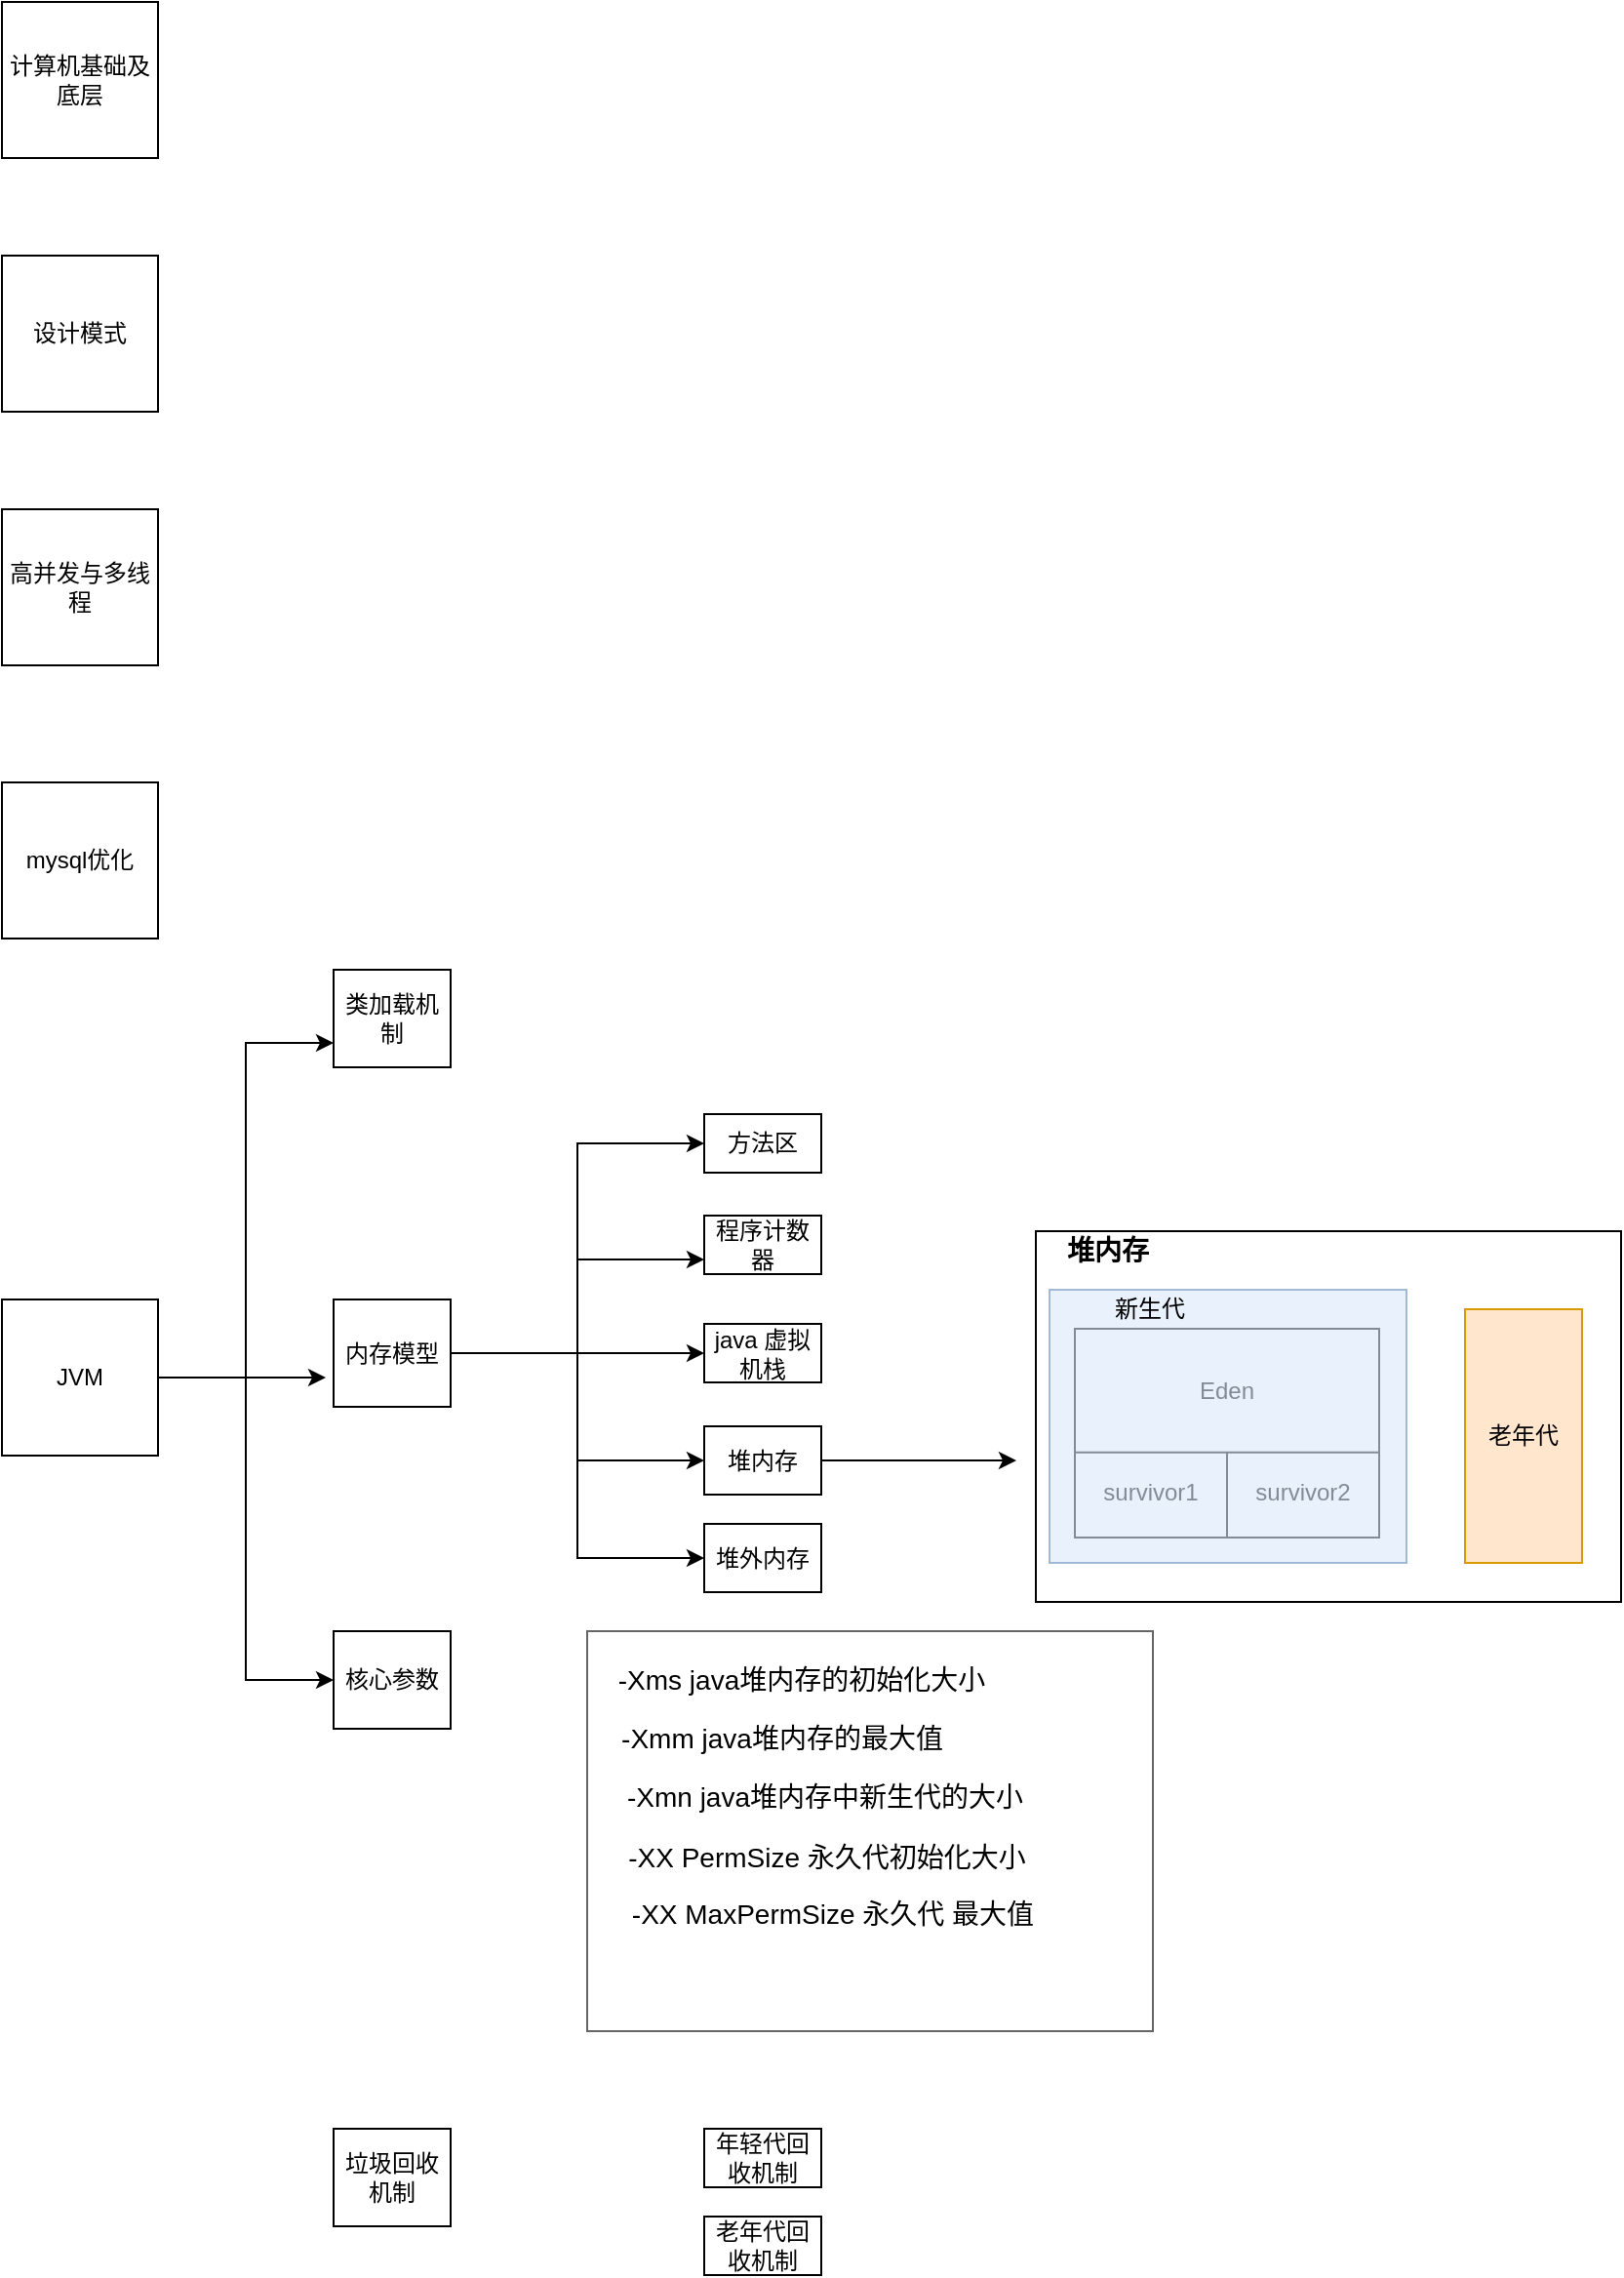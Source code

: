 <mxfile version="14.2.7" type="github">
  <diagram id="z3GyR7A54I9U31B_GoPv" name="Page-1">
    <mxGraphModel dx="942" dy="624" grid="1" gridSize="10" guides="1" tooltips="1" connect="1" arrows="1" fold="1" page="1" pageScale="1" pageWidth="827" pageHeight="1169" math="0" shadow="0">
      <root>
        <mxCell id="0" />
        <mxCell id="1" parent="0" />
        <mxCell id="F7ufn9WYuUFmv6JX8Vxq-1" value="计算机基础及底层" style="whiteSpace=wrap;html=1;aspect=fixed;" parent="1" vertex="1">
          <mxGeometry x="170" y="60" width="80" height="80" as="geometry" />
        </mxCell>
        <mxCell id="F7ufn9WYuUFmv6JX8Vxq-2" value="设计模式" style="whiteSpace=wrap;html=1;aspect=fixed;" parent="1" vertex="1">
          <mxGeometry x="170" y="190" width="80" height="80" as="geometry" />
        </mxCell>
        <mxCell id="F7ufn9WYuUFmv6JX8Vxq-3" value="高并发与多线程" style="whiteSpace=wrap;html=1;aspect=fixed;" parent="1" vertex="1">
          <mxGeometry x="170" y="320" width="80" height="80" as="geometry" />
        </mxCell>
        <mxCell id="F7ufn9WYuUFmv6JX8Vxq-4" value="mysql优化" style="whiteSpace=wrap;html=1;aspect=fixed;" parent="1" vertex="1">
          <mxGeometry x="170" y="460" width="80" height="80" as="geometry" />
        </mxCell>
        <mxCell id="in1QYTWhq0JFoHGU_2zg-88" style="edgeStyle=orthogonalEdgeStyle;rounded=0;orthogonalLoop=1;jettySize=auto;html=1;entryX=0;entryY=0.75;entryDx=0;entryDy=0;fontSize=14;" edge="1" parent="1" source="0BP6MFCRVOub9Gm3sT_m-1" target="in1QYTWhq0JFoHGU_2zg-9">
          <mxGeometry relative="1" as="geometry" />
        </mxCell>
        <mxCell id="in1QYTWhq0JFoHGU_2zg-89" style="edgeStyle=orthogonalEdgeStyle;rounded=0;orthogonalLoop=1;jettySize=auto;html=1;fontSize=14;" edge="1" parent="1">
          <mxGeometry relative="1" as="geometry">
            <mxPoint x="336" y="765" as="targetPoint" />
            <mxPoint x="256" y="765" as="sourcePoint" />
          </mxGeometry>
        </mxCell>
        <mxCell id="in1QYTWhq0JFoHGU_2zg-90" style="edgeStyle=orthogonalEdgeStyle;rounded=0;orthogonalLoop=1;jettySize=auto;html=1;exitX=1;exitY=0.5;exitDx=0;exitDy=0;entryX=0;entryY=0.5;entryDx=0;entryDy=0;fontSize=14;" edge="1" parent="1" source="0BP6MFCRVOub9Gm3sT_m-1" target="in1QYTWhq0JFoHGU_2zg-2">
          <mxGeometry relative="1" as="geometry" />
        </mxCell>
        <mxCell id="0BP6MFCRVOub9Gm3sT_m-1" value="JVM" style="whiteSpace=wrap;html=1;aspect=fixed;" parent="1" vertex="1">
          <mxGeometry x="170" y="725" width="80" height="80" as="geometry" />
        </mxCell>
        <mxCell id="in1QYTWhq0JFoHGU_2zg-91" style="edgeStyle=orthogonalEdgeStyle;rounded=0;orthogonalLoop=1;jettySize=auto;html=1;entryX=0;entryY=0.5;entryDx=0;entryDy=0;fontSize=14;" edge="1" parent="1" source="in1QYTWhq0JFoHGU_2zg-1" target="in1QYTWhq0JFoHGU_2zg-87">
          <mxGeometry relative="1" as="geometry" />
        </mxCell>
        <mxCell id="in1QYTWhq0JFoHGU_2zg-92" style="edgeStyle=orthogonalEdgeStyle;rounded=0;orthogonalLoop=1;jettySize=auto;html=1;entryX=0;entryY=0.75;entryDx=0;entryDy=0;fontSize=14;" edge="1" parent="1" source="in1QYTWhq0JFoHGU_2zg-1" target="in1QYTWhq0JFoHGU_2zg-11">
          <mxGeometry relative="1" as="geometry" />
        </mxCell>
        <mxCell id="in1QYTWhq0JFoHGU_2zg-94" style="edgeStyle=none;rounded=0;orthogonalLoop=1;jettySize=auto;html=1;exitX=1;exitY=0.5;exitDx=0;exitDy=0;entryX=0;entryY=0.5;entryDx=0;entryDy=0;fontSize=14;" edge="1" parent="1" source="in1QYTWhq0JFoHGU_2zg-1" target="in1QYTWhq0JFoHGU_2zg-8">
          <mxGeometry relative="1" as="geometry" />
        </mxCell>
        <mxCell id="in1QYTWhq0JFoHGU_2zg-95" style="edgeStyle=orthogonalEdgeStyle;rounded=0;orthogonalLoop=1;jettySize=auto;html=1;entryX=0;entryY=0.5;entryDx=0;entryDy=0;fontSize=14;" edge="1" parent="1" source="in1QYTWhq0JFoHGU_2zg-1" target="in1QYTWhq0JFoHGU_2zg-7">
          <mxGeometry relative="1" as="geometry" />
        </mxCell>
        <mxCell id="in1QYTWhq0JFoHGU_2zg-96" style="edgeStyle=orthogonalEdgeStyle;rounded=0;orthogonalLoop=1;jettySize=auto;html=1;entryX=0;entryY=0.5;entryDx=0;entryDy=0;fontSize=14;" edge="1" parent="1" source="in1QYTWhq0JFoHGU_2zg-1" target="in1QYTWhq0JFoHGU_2zg-10">
          <mxGeometry relative="1" as="geometry" />
        </mxCell>
        <mxCell id="in1QYTWhq0JFoHGU_2zg-1" value="内存模型" style="rounded=0;whiteSpace=wrap;html=1;" vertex="1" parent="1">
          <mxGeometry x="340" y="725" width="60" height="55" as="geometry" />
        </mxCell>
        <mxCell id="in1QYTWhq0JFoHGU_2zg-2" value="核心参数" style="rounded=0;whiteSpace=wrap;html=1;" vertex="1" parent="1">
          <mxGeometry x="340" y="895" width="60" height="50" as="geometry" />
        </mxCell>
        <mxCell id="in1QYTWhq0JFoHGU_2zg-3" value="垃圾回收机制" style="rounded=0;whiteSpace=wrap;html=1;" vertex="1" parent="1">
          <mxGeometry x="340" y="1150" width="60" height="50" as="geometry" />
        </mxCell>
        <mxCell id="in1QYTWhq0JFoHGU_2zg-4" value="年轻代回收机制" style="rounded=0;whiteSpace=wrap;html=1;" vertex="1" parent="1">
          <mxGeometry x="530" y="1150" width="60" height="30" as="geometry" />
        </mxCell>
        <mxCell id="in1QYTWhq0JFoHGU_2zg-5" value="老年代回收机制" style="rounded=0;whiteSpace=wrap;html=1;" vertex="1" parent="1">
          <mxGeometry x="530" y="1195" width="60" height="30" as="geometry" />
        </mxCell>
        <mxCell id="in1QYTWhq0JFoHGU_2zg-97" style="edgeStyle=none;rounded=0;orthogonalLoop=1;jettySize=auto;html=1;fontSize=14;" edge="1" parent="1" source="in1QYTWhq0JFoHGU_2zg-7">
          <mxGeometry relative="1" as="geometry">
            <mxPoint x="690" y="807.5" as="targetPoint" />
          </mxGeometry>
        </mxCell>
        <mxCell id="in1QYTWhq0JFoHGU_2zg-7" value="堆内存" style="rounded=0;whiteSpace=wrap;html=1;" vertex="1" parent="1">
          <mxGeometry x="530" y="790" width="60" height="35" as="geometry" />
        </mxCell>
        <mxCell id="in1QYTWhq0JFoHGU_2zg-8" value="java 虚拟机栈" style="rounded=0;whiteSpace=wrap;html=1;" vertex="1" parent="1">
          <mxGeometry x="530" y="737.5" width="60" height="30" as="geometry" />
        </mxCell>
        <mxCell id="in1QYTWhq0JFoHGU_2zg-9" value="类加载机制" style="rounded=0;whiteSpace=wrap;html=1;" vertex="1" parent="1">
          <mxGeometry x="340" y="556" width="60" height="50" as="geometry" />
        </mxCell>
        <mxCell id="in1QYTWhq0JFoHGU_2zg-10" value="堆外内存" style="rounded=0;whiteSpace=wrap;html=1;" vertex="1" parent="1">
          <mxGeometry x="530" y="840" width="60" height="35" as="geometry" />
        </mxCell>
        <mxCell id="in1QYTWhq0JFoHGU_2zg-11" value="程序计数器" style="rounded=0;whiteSpace=wrap;html=1;" vertex="1" parent="1">
          <mxGeometry x="530" y="682" width="60" height="30" as="geometry" />
        </mxCell>
        <mxCell id="in1QYTWhq0JFoHGU_2zg-87" value="方法区" style="rounded=0;whiteSpace=wrap;html=1;" vertex="1" parent="1">
          <mxGeometry x="530" y="630" width="60" height="30" as="geometry" />
        </mxCell>
        <mxCell id="in1QYTWhq0JFoHGU_2zg-63" value="" style="shape=table;html=1;whiteSpace=wrap;startSize=0;container=1;collapsible=0;childLayout=tableLayout;" vertex="1" parent="1">
          <mxGeometry x="720" y="801.42" width="156" height="45.58" as="geometry" />
        </mxCell>
        <mxCell id="in1QYTWhq0JFoHGU_2zg-64" value="" style="shape=partialRectangle;html=1;whiteSpace=wrap;collapsible=0;dropTarget=0;pointerEvents=0;fillColor=none;top=0;left=0;bottom=0;right=0;points=[[0,0.5],[1,0.5]];portConstraint=eastwest;" vertex="1" parent="in1QYTWhq0JFoHGU_2zg-63">
          <mxGeometry width="156" height="46" as="geometry" />
        </mxCell>
        <mxCell id="in1QYTWhq0JFoHGU_2zg-65" value="survivor1" style="shape=partialRectangle;html=1;whiteSpace=wrap;connectable=0;overflow=hidden;fillColor=none;top=0;left=0;bottom=0;right=0;" vertex="1" parent="in1QYTWhq0JFoHGU_2zg-64">
          <mxGeometry width="78" height="46" as="geometry" />
        </mxCell>
        <mxCell id="in1QYTWhq0JFoHGU_2zg-66" value="survivor2" style="shape=partialRectangle;html=1;whiteSpace=wrap;connectable=0;overflow=hidden;fillColor=none;top=0;left=0;bottom=0;right=0;" vertex="1" parent="in1QYTWhq0JFoHGU_2zg-64">
          <mxGeometry x="78" width="78" height="46" as="geometry" />
        </mxCell>
        <mxCell id="in1QYTWhq0JFoHGU_2zg-67" value="" style="shape=table;html=1;whiteSpace=wrap;startSize=0;container=1;collapsible=0;childLayout=tableLayout;" vertex="1" parent="1">
          <mxGeometry x="720" y="740" width="156" height="63.42" as="geometry" />
        </mxCell>
        <mxCell id="in1QYTWhq0JFoHGU_2zg-68" value="" style="shape=partialRectangle;html=1;whiteSpace=wrap;collapsible=0;dropTarget=0;pointerEvents=0;fillColor=none;top=0;left=0;bottom=0;right=0;points=[[0,0.5],[1,0.5]];portConstraint=eastwest;" vertex="1" parent="in1QYTWhq0JFoHGU_2zg-67">
          <mxGeometry width="156" height="63" as="geometry" />
        </mxCell>
        <mxCell id="in1QYTWhq0JFoHGU_2zg-69" value="Eden" style="shape=partialRectangle;html=1;whiteSpace=wrap;connectable=0;overflow=hidden;fillColor=none;top=0;left=0;bottom=0;right=0;" vertex="1" parent="in1QYTWhq0JFoHGU_2zg-68">
          <mxGeometry width="156" height="63" as="geometry" />
        </mxCell>
        <mxCell id="in1QYTWhq0JFoHGU_2zg-77" value="" style="shape=table;html=1;whiteSpace=wrap;startSize=0;container=1;collapsible=0;childLayout=tableLayout;fillColor=#ffe6cc;strokeColor=#d79b00;" vertex="1" parent="1">
          <mxGeometry x="920" y="730" width="60" height="130" as="geometry" />
        </mxCell>
        <mxCell id="in1QYTWhq0JFoHGU_2zg-78" value="" style="shape=partialRectangle;html=1;whiteSpace=wrap;collapsible=0;dropTarget=0;pointerEvents=0;fillColor=none;top=0;left=0;bottom=0;right=0;points=[[0,0.5],[1,0.5]];portConstraint=eastwest;" vertex="1" parent="in1QYTWhq0JFoHGU_2zg-77">
          <mxGeometry width="60" height="130" as="geometry" />
        </mxCell>
        <mxCell id="in1QYTWhq0JFoHGU_2zg-79" value="老年代" style="shape=partialRectangle;html=1;whiteSpace=wrap;connectable=0;overflow=hidden;fillColor=none;top=0;left=0;bottom=0;right=0;" vertex="1" parent="in1QYTWhq0JFoHGU_2zg-78">
          <mxGeometry width="60" height="130" as="geometry" />
        </mxCell>
        <mxCell id="in1QYTWhq0JFoHGU_2zg-76" value="" style="verticalLabelPosition=bottom;verticalAlign=top;html=1;shape=mxgraph.basic.rect;fillColor2=none;strokeWidth=1;size=20;indent=5;fillColor=#dae8fc;strokeColor=#6c8ebf;opacity=60;" vertex="1" parent="1">
          <mxGeometry x="707" y="720" width="183" height="140" as="geometry" />
        </mxCell>
        <mxCell id="in1QYTWhq0JFoHGU_2zg-80" value="新生代" style="text;html=1;align=center;verticalAlign=middle;resizable=0;points=[];autosize=1;" vertex="1" parent="1">
          <mxGeometry x="733" y="720" width="50" height="20" as="geometry" />
        </mxCell>
        <mxCell id="in1QYTWhq0JFoHGU_2zg-81" value="" style="verticalLabelPosition=bottom;verticalAlign=top;html=1;shape=mxgraph.basic.rect;fillColor2=none;strokeWidth=1;size=20;indent=5;fillColor=none;" vertex="1" parent="1">
          <mxGeometry x="700" y="690" width="300" height="190" as="geometry" />
        </mxCell>
        <mxCell id="in1QYTWhq0JFoHGU_2zg-85" value="&lt;b&gt;堆内存&lt;/b&gt;" style="text;html=1;strokeColor=none;fillColor=none;align=center;verticalAlign=middle;whiteSpace=wrap;rounded=0;fontSize=14;opacity=60;" vertex="1" parent="1">
          <mxGeometry x="707" y="690" width="60" height="20" as="geometry" />
        </mxCell>
        <mxCell id="in1QYTWhq0JFoHGU_2zg-98" value="" style="verticalLabelPosition=bottom;verticalAlign=top;html=1;shape=mxgraph.basic.rect;fillColor2=none;strokeWidth=1;size=20;indent=5;fillColor=none;fontSize=14;opacity=60;align=left;" vertex="1" parent="1">
          <mxGeometry x="470" y="895" width="290" height="205" as="geometry" />
        </mxCell>
        <mxCell id="in1QYTWhq0JFoHGU_2zg-100" value="&lt;div style=&quot;text-align: left ; line-height: 1.75&quot;&gt;-Xms  java堆内存的初始化大小&lt;/div&gt;" style="text;html=1;strokeColor=none;fillColor=none;align=center;verticalAlign=middle;whiteSpace=wrap;rounded=0;fontSize=14;opacity=60;" vertex="1" parent="1">
          <mxGeometry x="480" y="910" width="200" height="20" as="geometry" />
        </mxCell>
        <mxCell id="in1QYTWhq0JFoHGU_2zg-101" value="&lt;div style=&quot;text-align: left ; line-height: 1.75&quot;&gt;-Xmm java堆内存的最大值&lt;/div&gt;" style="text;html=1;strokeColor=none;fillColor=none;align=center;verticalAlign=middle;whiteSpace=wrap;rounded=0;fontSize=14;opacity=60;" vertex="1" parent="1">
          <mxGeometry x="470" y="940" width="200" height="20" as="geometry" />
        </mxCell>
        <mxCell id="in1QYTWhq0JFoHGU_2zg-102" value="&lt;div style=&quot;text-align: left ; line-height: 1.75&quot;&gt;-Xmn java堆内存中新生代的大小&lt;/div&gt;" style="text;html=1;strokeColor=none;fillColor=none;align=center;verticalAlign=middle;whiteSpace=wrap;rounded=0;fontSize=14;opacity=60;" vertex="1" parent="1">
          <mxGeometry x="477" y="970" width="230" height="20" as="geometry" />
        </mxCell>
        <mxCell id="in1QYTWhq0JFoHGU_2zg-103" value="&lt;div style=&quot;text-align: left ; line-height: 1.75&quot;&gt;&lt;div style=&quot;line-height: 1.75&quot;&gt;-XX PermSize  永久代初始化大小&lt;/div&gt;&lt;/div&gt;" style="text;html=1;strokeColor=none;fillColor=none;align=center;verticalAlign=middle;whiteSpace=wrap;rounded=0;fontSize=14;opacity=60;" vertex="1" parent="1">
          <mxGeometry x="478" y="1001" width="230" height="20" as="geometry" />
        </mxCell>
        <mxCell id="in1QYTWhq0JFoHGU_2zg-104" value="&lt;div style=&quot;text-align: left ; line-height: 1.75&quot;&gt;&lt;div style=&quot;line-height: 1.75&quot;&gt;-XX MaxPermSize   永久代 最大值&lt;/div&gt;&lt;/div&gt;" style="text;html=1;strokeColor=none;fillColor=none;align=center;verticalAlign=middle;whiteSpace=wrap;rounded=0;fontSize=14;opacity=60;" vertex="1" parent="1">
          <mxGeometry x="481" y="1030" width="230" height="20" as="geometry" />
        </mxCell>
      </root>
    </mxGraphModel>
  </diagram>
</mxfile>
